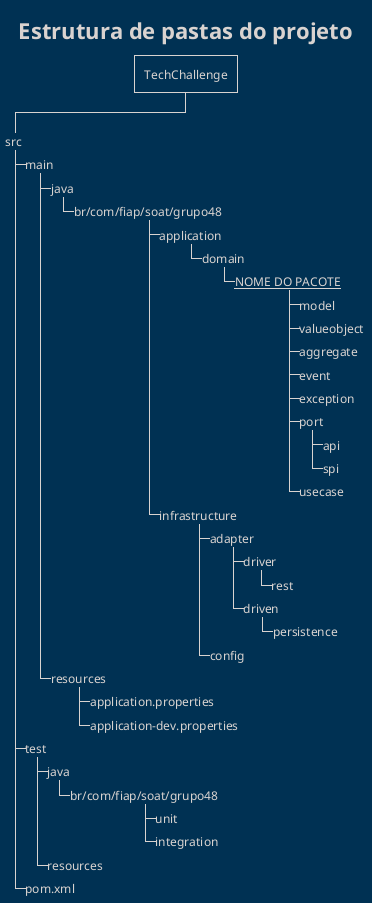@startwbs ProjectFolderStructure

!theme blueprint
'!theme mimeograph
'!theme reddress-darkblue
'!theme vibrant

title
    Estrutura de pastas do projeto
end title

* TechChallenge
**_ src
***_ main
****_ java
*****_ br/com/fiap/soat/grupo48
******_ application
*******_ domain
********_ __NOME DO PACOTE__
*********_ model
*********_ valueobject
*********_ aggregate
*********_ event
*********_ exception
*********_ port
**********_ api
**********_ spi
*********_ usecase
******_ infrastructure
*******_ adapter
********_ driver
*********_ rest
********_ driven
*********_ persistence
*******_ config
****_ resources
*****_ application.properties
*****_ application-dev.properties
***_ test
****_ java
*****_ br/com/fiap/soat/grupo48
******_ unit
******_ integration
****_ resources
***_ pom.xml

@endwbs